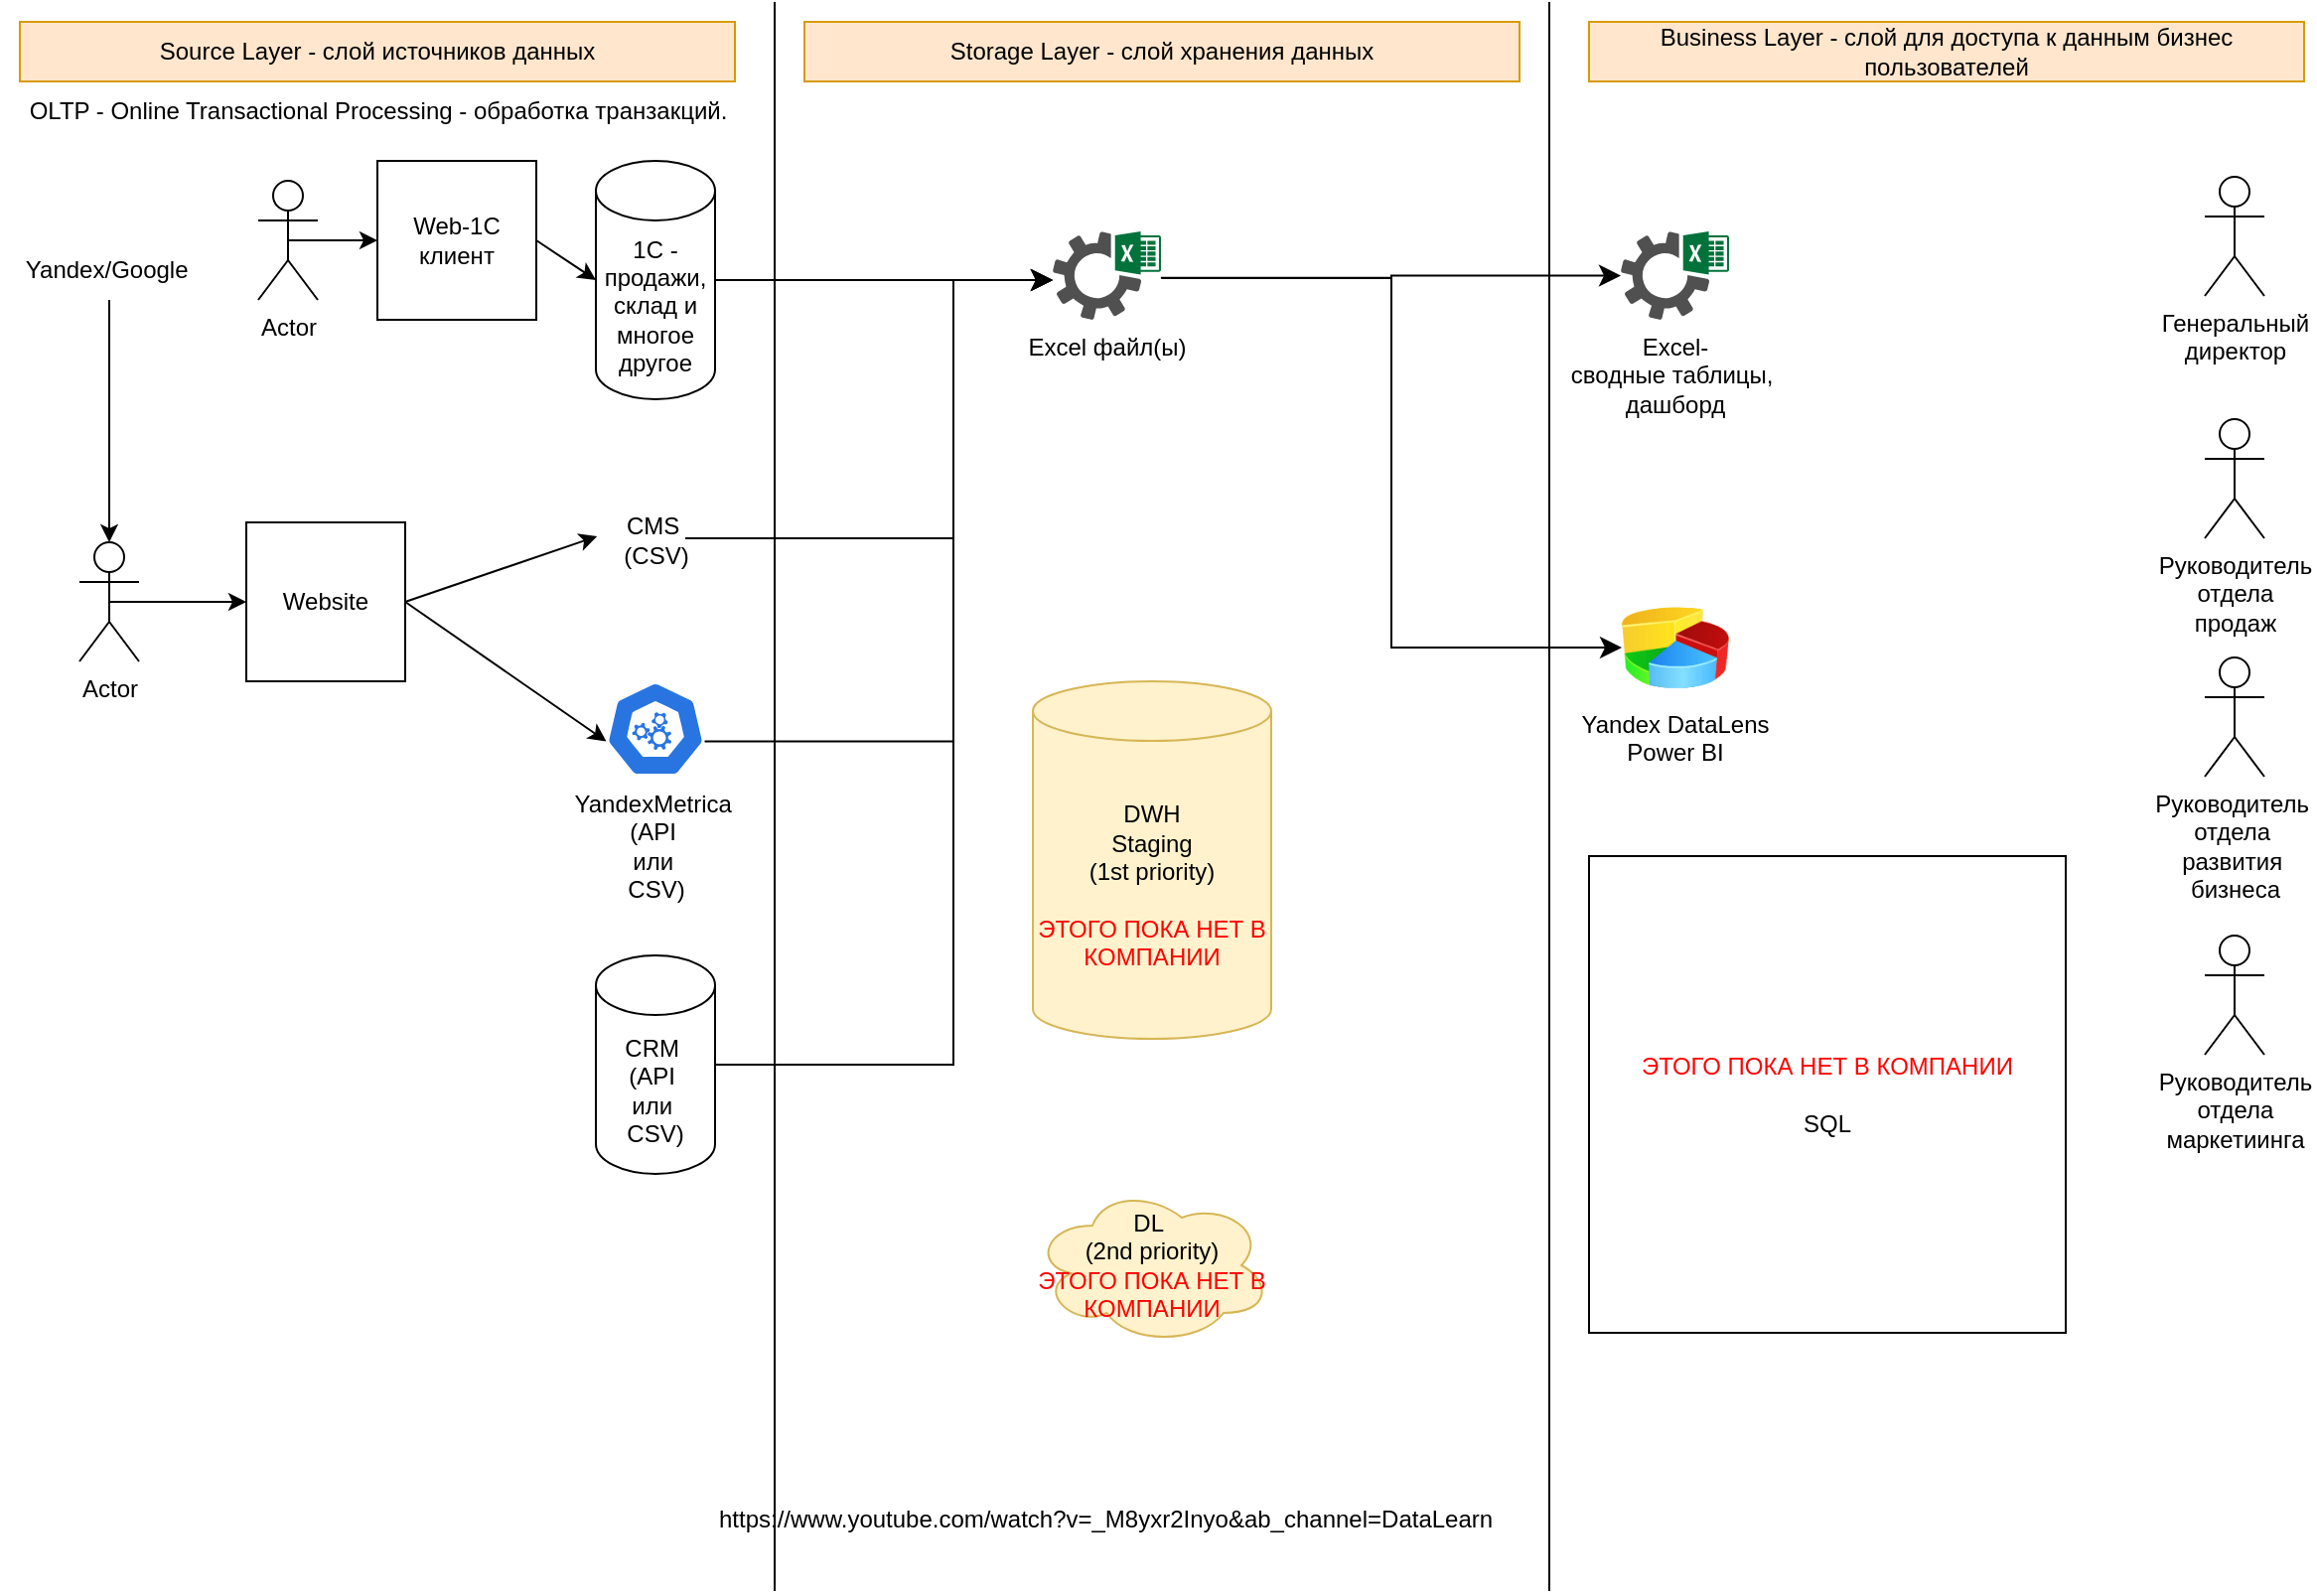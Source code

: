 <mxfile version="24.6.4" type="github">
  <diagram name="Страница — 1" id="Z0kHqJ1dCbN4fKSeqbJ4">
    <mxGraphModel dx="1673" dy="878" grid="1" gridSize="10" guides="1" tooltips="1" connect="1" arrows="1" fold="1" page="1" pageScale="1" pageWidth="1169" pageHeight="827" math="0" shadow="0">
      <root>
        <mxCell id="0" />
        <mxCell id="1" parent="0" />
        <mxCell id="VQpvgcEVDO6ZWq1V-wag-1" value="" style="endArrow=none;html=1;rounded=0;" parent="1" edge="1">
          <mxGeometry width="50" height="50" relative="1" as="geometry">
            <mxPoint x="390" y="800" as="sourcePoint" />
            <mxPoint x="390" as="targetPoint" />
          </mxGeometry>
        </mxCell>
        <mxCell id="VQpvgcEVDO6ZWq1V-wag-4" value="Source Layer - слой источников данных" style="text;html=1;align=center;verticalAlign=middle;whiteSpace=wrap;rounded=0;fillColor=#ffe6cc;strokeColor=#d79b00;" parent="1" vertex="1">
          <mxGeometry x="10" y="10" width="360" height="30" as="geometry" />
        </mxCell>
        <mxCell id="VQpvgcEVDO6ZWq1V-wag-9" value="&lt;div&gt;Storage Layer - слой хранения данных&lt;/div&gt;" style="text;html=1;align=center;verticalAlign=middle;whiteSpace=wrap;rounded=0;fillColor=#ffe6cc;strokeColor=#d79b00;" parent="1" vertex="1">
          <mxGeometry x="405" y="10" width="360" height="30" as="geometry" />
        </mxCell>
        <mxCell id="VQpvgcEVDO6ZWq1V-wag-10" value="Business Layer - слой для доступа к данным бизнес пользователей" style="text;html=1;align=center;verticalAlign=middle;whiteSpace=wrap;rounded=0;fillColor=#ffe6cc;strokeColor=#d79b00;" parent="1" vertex="1">
          <mxGeometry x="800" y="10" width="360" height="30" as="geometry" />
        </mxCell>
        <mxCell id="VQpvgcEVDO6ZWq1V-wag-11" value="" style="endArrow=none;html=1;rounded=0;" parent="1" edge="1">
          <mxGeometry width="50" height="50" relative="1" as="geometry">
            <mxPoint x="780" y="800" as="sourcePoint" />
            <mxPoint x="780" as="targetPoint" />
          </mxGeometry>
        </mxCell>
        <mxCell id="U9vFmx3U4htexn2KVSMJ-1" value="DWH&lt;div&gt;Staging&lt;br&gt;&lt;div&gt;(1st priority)&lt;/div&gt;&lt;/div&gt;&lt;div&gt;&lt;br&gt;&lt;/div&gt;&lt;div&gt;&lt;font color=&quot;#ff0000&quot;&gt;ЭТОГО ПОКА НЕТ В КОМПАНИИ&lt;/font&gt;&lt;/div&gt;" style="shape=cylinder3;whiteSpace=wrap;html=1;boundedLbl=1;backgroundOutline=1;size=15;fillColor=#fff2cc;strokeColor=#d6b656;" vertex="1" parent="1">
          <mxGeometry x="520" y="342" width="120" height="180" as="geometry" />
        </mxCell>
        <mxCell id="U9vFmx3U4htexn2KVSMJ-5" value="Actor" style="shape=umlActor;verticalLabelPosition=bottom;verticalAlign=top;html=1;outlineConnect=0;" vertex="1" parent="1">
          <mxGeometry x="40" y="272" width="30" height="60" as="geometry" />
        </mxCell>
        <mxCell id="U9vFmx3U4htexn2KVSMJ-6" value="Yandex/Google&amp;nbsp;" style="text;html=1;align=center;verticalAlign=middle;resizable=0;points=[];autosize=1;strokeColor=none;fillColor=none;" vertex="1" parent="1">
          <mxGeometry y="120" width="110" height="30" as="geometry" />
        </mxCell>
        <mxCell id="U9vFmx3U4htexn2KVSMJ-7" value="" style="endArrow=classic;html=1;rounded=0;entryX=0.5;entryY=0;entryDx=0;entryDy=0;entryPerimeter=0;" edge="1" parent="1" source="U9vFmx3U4htexn2KVSMJ-6" target="U9vFmx3U4htexn2KVSMJ-5">
          <mxGeometry width="50" height="50" relative="1" as="geometry">
            <mxPoint x="474" y="352" as="sourcePoint" />
            <mxPoint x="524" y="302" as="targetPoint" />
          </mxGeometry>
        </mxCell>
        <mxCell id="U9vFmx3U4htexn2KVSMJ-8" value="" style="endArrow=classic;html=1;rounded=0;exitX=0.5;exitY=0.5;exitDx=0;exitDy=0;exitPerimeter=0;" edge="1" parent="1" source="U9vFmx3U4htexn2KVSMJ-5">
          <mxGeometry width="50" height="50" relative="1" as="geometry">
            <mxPoint x="474" y="352" as="sourcePoint" />
            <mxPoint x="124" y="302" as="targetPoint" />
          </mxGeometry>
        </mxCell>
        <mxCell id="U9vFmx3U4htexn2KVSMJ-9" value="Website" style="whiteSpace=wrap;html=1;aspect=fixed;" vertex="1" parent="1">
          <mxGeometry x="124" y="262" width="80" height="80" as="geometry" />
        </mxCell>
        <mxCell id="U9vFmx3U4htexn2KVSMJ-14" value="Web-1C клиент" style="whiteSpace=wrap;html=1;aspect=fixed;" vertex="1" parent="1">
          <mxGeometry x="190" y="80" width="80" height="80" as="geometry" />
        </mxCell>
        <mxCell id="U9vFmx3U4htexn2KVSMJ-16" value="" style="endArrow=classic;html=1;rounded=0;exitX=1;exitY=0.5;exitDx=0;exitDy=0;entryX=0;entryY=0.5;entryDx=0;entryDy=0;entryPerimeter=0;" edge="1" parent="1" source="U9vFmx3U4htexn2KVSMJ-14" target="U9vFmx3U4htexn2KVSMJ-21">
          <mxGeometry width="50" height="50" relative="1" as="geometry">
            <mxPoint x="250" y="450" as="sourcePoint" />
            <mxPoint x="300" y="120.0" as="targetPoint" />
          </mxGeometry>
        </mxCell>
        <mxCell id="U9vFmx3U4htexn2KVSMJ-17" value="Actor" style="shape=umlActor;verticalLabelPosition=bottom;verticalAlign=top;html=1;outlineConnect=0;" vertex="1" parent="1">
          <mxGeometry x="130" y="90" width="30" height="60" as="geometry" />
        </mxCell>
        <mxCell id="U9vFmx3U4htexn2KVSMJ-18" value="" style="endArrow=classic;html=1;rounded=0;entryX=0;entryY=0.5;entryDx=0;entryDy=0;exitX=0.5;exitY=0.5;exitDx=0;exitDy=0;exitPerimeter=0;" edge="1" parent="1" source="U9vFmx3U4htexn2KVSMJ-17" target="U9vFmx3U4htexn2KVSMJ-14">
          <mxGeometry width="50" height="50" relative="1" as="geometry">
            <mxPoint x="150" y="119" as="sourcePoint" />
            <mxPoint x="180" y="119.37" as="targetPoint" />
          </mxGeometry>
        </mxCell>
        <mxCell id="U9vFmx3U4htexn2KVSMJ-22" value="OLTP - Online Transactional Processing - обработка транзакций." style="text;html=1;align=center;verticalAlign=middle;resizable=0;points=[];autosize=1;strokeColor=none;fillColor=none;" vertex="1" parent="1">
          <mxGeometry x="5" y="40" width="370" height="30" as="geometry" />
        </mxCell>
        <mxCell id="U9vFmx3U4htexn2KVSMJ-23" value="" style="endArrow=classic;html=1;rounded=0;exitX=1;exitY=0.5;exitDx=0;exitDy=0;entryX=0.005;entryY=0.63;entryDx=0;entryDy=0;entryPerimeter=0;" edge="1" parent="1" source="U9vFmx3U4htexn2KVSMJ-9" target="U9vFmx3U4htexn2KVSMJ-38">
          <mxGeometry width="50" height="50" relative="1" as="geometry">
            <mxPoint x="210" y="302" as="sourcePoint" />
            <mxPoint x="279" y="302" as="targetPoint" />
          </mxGeometry>
        </mxCell>
        <mxCell id="U9vFmx3U4htexn2KVSMJ-25" value="" style="endArrow=classic;html=1;rounded=0;exitX=1;exitY=0.5;exitDx=0;exitDy=0;entryX=0.01;entryY=0.45;entryDx=0;entryDy=0;entryPerimeter=0;" edge="1" parent="1" source="U9vFmx3U4htexn2KVSMJ-9" target="U9vFmx3U4htexn2KVSMJ-24">
          <mxGeometry width="50" height="50" relative="1" as="geometry">
            <mxPoint x="209" y="265.8" as="sourcePoint" />
            <mxPoint x="280" y="271.8" as="targetPoint" />
          </mxGeometry>
        </mxCell>
        <mxCell id="U9vFmx3U4htexn2KVSMJ-26" value="DL&amp;nbsp;&lt;div&gt;(2nd priority)&lt;/div&gt;&lt;div&gt;&lt;span style=&quot;color: rgb(255, 0, 0);&quot;&gt;ЭТОГО ПОКА НЕТ В КОМПАНИИ&lt;/span&gt;&lt;br&gt;&lt;/div&gt;" style="ellipse;shape=cloud;whiteSpace=wrap;html=1;fillColor=#fff2cc;strokeColor=#d6b656;" vertex="1" parent="1">
          <mxGeometry x="520" y="596" width="120" height="80" as="geometry" />
        </mxCell>
        <mxCell id="U9vFmx3U4htexn2KVSMJ-29" value="&lt;div&gt;Генеральный&lt;/div&gt;&lt;div&gt;директор&lt;/div&gt;" style="shape=umlActor;verticalLabelPosition=bottom;verticalAlign=top;html=1;outlineConnect=0;" vertex="1" parent="1">
          <mxGeometry x="1110" y="88" width="30" height="60" as="geometry" />
        </mxCell>
        <mxCell id="U9vFmx3U4htexn2KVSMJ-30" value="Руководитель&lt;div&gt;отдела&lt;/div&gt;&lt;div&gt;продаж&lt;/div&gt;" style="shape=umlActor;verticalLabelPosition=bottom;verticalAlign=top;html=1;outlineConnect=0;" vertex="1" parent="1">
          <mxGeometry x="1110" y="210" width="30" height="60" as="geometry" />
        </mxCell>
        <mxCell id="U9vFmx3U4htexn2KVSMJ-31" value="Руководитель&amp;nbsp;&lt;div&gt;отдела&amp;nbsp;&lt;/div&gt;&lt;div&gt;развития&amp;nbsp;&lt;/div&gt;&lt;div&gt;бизнеса&lt;/div&gt;" style="shape=umlActor;verticalLabelPosition=bottom;verticalAlign=top;html=1;outlineConnect=0;" vertex="1" parent="1">
          <mxGeometry x="1110" y="330" width="30" height="60" as="geometry" />
        </mxCell>
        <mxCell id="U9vFmx3U4htexn2KVSMJ-32" value="Руководитель&lt;div&gt;отдела&lt;/div&gt;&lt;div&gt;маркетиинга&lt;/div&gt;" style="shape=umlActor;verticalLabelPosition=bottom;verticalAlign=top;html=1;outlineConnect=0;" vertex="1" parent="1">
          <mxGeometry x="1110" y="470" width="30" height="60" as="geometry" />
        </mxCell>
        <UserObject label="https://www.youtube.com/watch?v=_M8yxr2Inyo&amp;ab_channel=DataLearn" link="https://www.youtube.com/watch?v=_M8yxr2Inyo&amp;ab_channel=DataLearn" id="U9vFmx3U4htexn2KVSMJ-33">
          <mxCell style="text;whiteSpace=wrap;" vertex="1" parent="1">
            <mxGeometry x="360" y="750" width="420" height="40" as="geometry" />
          </mxCell>
        </UserObject>
        <mxCell id="U9vFmx3U4htexn2KVSMJ-34" value="Yandex DataLens&lt;div&gt;Power BI&lt;/div&gt;" style="image;html=1;image=img/lib/clip_art/finance/Pie_Chart_128x128.png" vertex="1" parent="1">
          <mxGeometry x="816.49" y="300" width="54" height="50" as="geometry" />
        </mxCell>
        <mxCell id="U9vFmx3U4htexn2KVSMJ-40" value="Excel-&lt;div&gt;сводные таблицы,&amp;nbsp;&lt;div&gt;дашборд&lt;/div&gt;&lt;/div&gt;" style="sketch=0;pointerEvents=1;shadow=0;dashed=0;html=1;strokeColor=none;fillColor=#505050;labelPosition=center;verticalLabelPosition=bottom;verticalAlign=top;outlineConnect=0;align=center;shape=mxgraph.office.services.excel_services;" vertex="1" parent="1">
          <mxGeometry x="816" y="115.5" width="54.49" height="44.5" as="geometry" />
        </mxCell>
        <mxCell id="U9vFmx3U4htexn2KVSMJ-41" value="&lt;span style=&quot;color: rgb(255, 0, 0);&quot;&gt;ЭТОГО ПОКА НЕТ В КОМПАНИИ&lt;/span&gt;&lt;div&gt;&lt;span style=&quot;color: rgb(255, 0, 0);&quot;&gt;&lt;br&gt;&lt;/span&gt;&lt;/div&gt;&lt;div&gt;&lt;span style=&quot;text-wrap: nowrap;&quot;&gt;SQL&lt;/span&gt;&lt;/div&gt;" style="whiteSpace=wrap;html=1;aspect=fixed;" vertex="1" parent="1">
          <mxGeometry x="800" y="430" width="240" height="240" as="geometry" />
        </mxCell>
        <mxCell id="U9vFmx3U4htexn2KVSMJ-46" value="" style="group" vertex="1" connectable="0" parent="1">
          <mxGeometry x="300" y="480" width="75" height="118" as="geometry" />
        </mxCell>
        <mxCell id="U9vFmx3U4htexn2KVSMJ-4" value="CRM&amp;nbsp;&lt;div&gt;(&lt;span style=&quot;text-wrap: nowrap;&quot;&gt;API&amp;nbsp;&lt;/span&gt;&lt;/div&gt;&lt;div&gt;&lt;span style=&quot;text-wrap: nowrap;&quot;&gt;или&amp;nbsp;&lt;/span&gt;&lt;/div&gt;&lt;div&gt;&lt;span style=&quot;text-wrap: nowrap;&quot;&gt;CSV)&lt;/span&gt;&lt;/div&gt;" style="shape=cylinder3;whiteSpace=wrap;html=1;boundedLbl=1;backgroundOutline=1;size=15;" vertex="1" parent="U9vFmx3U4htexn2KVSMJ-46">
          <mxGeometry width="60" height="110" as="geometry" />
        </mxCell>
        <mxCell id="U9vFmx3U4htexn2KVSMJ-45" value="" style="shape=image;html=1;verticalAlign=top;verticalLabelPosition=bottom;labelBackgroundColor=#ffffff;imageAspect=0;aspect=fixed;image=https://cdn3.iconfinder.com/data/icons/cad-database-presentation-spreadsheet-vector-fil-2/512/19-128.png" vertex="1" parent="U9vFmx3U4htexn2KVSMJ-46">
          <mxGeometry x="45" y="88" width="30" height="30" as="geometry" />
        </mxCell>
        <mxCell id="U9vFmx3U4htexn2KVSMJ-47" value="" style="group" vertex="1" connectable="0" parent="1">
          <mxGeometry x="275" y="342" width="110" height="118" as="geometry" />
        </mxCell>
        <mxCell id="U9vFmx3U4htexn2KVSMJ-19" value="YandexMetrica&amp;nbsp;&lt;div&gt;(API&amp;nbsp;&lt;/div&gt;&lt;div&gt;или&amp;nbsp;&lt;/div&gt;&lt;div&gt;CSV)&lt;/div&gt;" style="text;html=1;align=center;verticalAlign=middle;resizable=0;points=[];autosize=1;strokeColor=none;fillColor=none;" vertex="1" parent="U9vFmx3U4htexn2KVSMJ-47">
          <mxGeometry y="48" width="110" height="70" as="geometry" />
        </mxCell>
        <mxCell id="U9vFmx3U4htexn2KVSMJ-38" value="" style="aspect=fixed;sketch=0;html=1;dashed=0;whitespace=wrap;verticalLabelPosition=bottom;verticalAlign=top;fillColor=#2875E2;strokeColor=#ffffff;points=[[0.005,0.63,0],[0.1,0.2,0],[0.9,0.2,0],[0.5,0,0],[0.995,0.63,0],[0.72,0.99,0],[0.5,1,0],[0.28,0.99,0]];shape=mxgraph.kubernetes.icon2;prIcon=api" vertex="1" parent="U9vFmx3U4htexn2KVSMJ-47">
          <mxGeometry x="30" width="50" height="48" as="geometry" />
        </mxCell>
        <mxCell id="U9vFmx3U4htexn2KVSMJ-44" value="" style="shape=image;html=1;verticalAlign=top;verticalLabelPosition=bottom;labelBackgroundColor=#ffffff;imageAspect=0;aspect=fixed;image=https://cdn3.iconfinder.com/data/icons/cad-database-presentation-spreadsheet-vector-fil-2/512/19-128.png" vertex="1" parent="U9vFmx3U4htexn2KVSMJ-47">
          <mxGeometry x="70" y="88" width="30" height="30" as="geometry" />
        </mxCell>
        <mxCell id="U9vFmx3U4htexn2KVSMJ-48" value="" style="group" vertex="1" connectable="0" parent="1">
          <mxGeometry x="300" y="251" width="75" height="49" as="geometry" />
        </mxCell>
        <mxCell id="U9vFmx3U4htexn2KVSMJ-24" value="CMS&amp;nbsp;&lt;div&gt;(CSV)&lt;/div&gt;" style="text;html=1;align=center;verticalAlign=middle;resizable=0;points=[];autosize=1;strokeColor=none;fillColor=none;" vertex="1" parent="U9vFmx3U4htexn2KVSMJ-48">
          <mxGeometry width="60" height="40" as="geometry" />
        </mxCell>
        <mxCell id="U9vFmx3U4htexn2KVSMJ-43" value="" style="shape=image;html=1;verticalAlign=top;verticalLabelPosition=bottom;labelBackgroundColor=#ffffff;imageAspect=0;aspect=fixed;image=https://cdn3.iconfinder.com/data/icons/cad-database-presentation-spreadsheet-vector-fil-2/512/19-128.png" vertex="1" parent="U9vFmx3U4htexn2KVSMJ-48">
          <mxGeometry x="45" y="19" width="30" height="30" as="geometry" />
        </mxCell>
        <mxCell id="U9vFmx3U4htexn2KVSMJ-49" value="" style="group" vertex="1" connectable="0" parent="1">
          <mxGeometry x="300" y="80" width="75" height="130" as="geometry" />
        </mxCell>
        <mxCell id="U9vFmx3U4htexn2KVSMJ-21" value="1С - продажи, склад и многое другое" style="shape=cylinder3;whiteSpace=wrap;html=1;boundedLbl=1;backgroundOutline=1;size=15;" vertex="1" parent="U9vFmx3U4htexn2KVSMJ-49">
          <mxGeometry width="60" height="120" as="geometry" />
        </mxCell>
        <mxCell id="U9vFmx3U4htexn2KVSMJ-42" value="" style="shape=image;html=1;verticalAlign=top;verticalLabelPosition=bottom;labelBackgroundColor=#ffffff;imageAspect=0;aspect=fixed;image=https://cdn3.iconfinder.com/data/icons/cad-database-presentation-spreadsheet-vector-fil-2/512/19-128.png" vertex="1" parent="U9vFmx3U4htexn2KVSMJ-49">
          <mxGeometry x="45" y="100" width="30" height="30" as="geometry" />
        </mxCell>
        <mxCell id="U9vFmx3U4htexn2KVSMJ-50" value="Excel файл(ы)" style="sketch=0;pointerEvents=1;shadow=0;dashed=0;html=1;strokeColor=none;fillColor=#505050;labelPosition=center;verticalLabelPosition=bottom;verticalAlign=top;outlineConnect=0;align=center;shape=mxgraph.office.services.excel_services;" vertex="1" parent="1">
          <mxGeometry x="530" y="115.5" width="54.49" height="44.5" as="geometry" />
        </mxCell>
        <mxCell id="U9vFmx3U4htexn2KVSMJ-54" value="" style="edgeStyle=elbowEdgeStyle;elbow=horizontal;endArrow=classic;html=1;curved=0;rounded=0;endSize=8;startSize=8;entryX=0;entryY=0.5;entryDx=0;entryDy=0;exitX=0.999;exitY=0.524;exitDx=0;exitDy=0;exitPerimeter=0;" edge="1" parent="1" source="U9vFmx3U4htexn2KVSMJ-50" target="U9vFmx3U4htexn2KVSMJ-34">
          <mxGeometry width="50" height="50" relative="1" as="geometry">
            <mxPoint x="610" y="270" as="sourcePoint" />
            <mxPoint x="660" y="220" as="targetPoint" />
          </mxGeometry>
        </mxCell>
        <mxCell id="U9vFmx3U4htexn2KVSMJ-56" value="" style="edgeStyle=elbowEdgeStyle;elbow=horizontal;endArrow=classic;html=1;curved=0;rounded=0;endSize=8;startSize=8;entryX=0;entryY=0.551;entryDx=0;entryDy=0;entryPerimeter=0;exitX=0;exitY=0;exitDx=0;exitDy=0;" edge="1" parent="1" source="U9vFmx3U4htexn2KVSMJ-43" target="U9vFmx3U4htexn2KVSMJ-50">
          <mxGeometry width="50" height="50" relative="1" as="geometry">
            <mxPoint x="594" y="148" as="sourcePoint" />
            <mxPoint x="826" y="335" as="targetPoint" />
            <Array as="points">
              <mxPoint x="480" y="210" />
            </Array>
          </mxGeometry>
        </mxCell>
        <mxCell id="U9vFmx3U4htexn2KVSMJ-57" value="" style="edgeStyle=elbowEdgeStyle;elbow=horizontal;endArrow=classic;html=1;curved=0;rounded=0;endSize=8;startSize=8;exitX=0.995;exitY=0.63;exitDx=0;exitDy=0;exitPerimeter=0;" edge="1" parent="1" source="U9vFmx3U4htexn2KVSMJ-38">
          <mxGeometry width="50" height="50" relative="1" as="geometry">
            <mxPoint x="370" y="281" as="sourcePoint" />
            <mxPoint x="530" y="140" as="targetPoint" />
            <Array as="points">
              <mxPoint x="480" y="260" />
            </Array>
          </mxGeometry>
        </mxCell>
        <mxCell id="U9vFmx3U4htexn2KVSMJ-58" value="" style="edgeStyle=elbowEdgeStyle;elbow=horizontal;endArrow=classic;html=1;curved=0;rounded=0;endSize=8;startSize=8;exitX=1;exitY=0.5;exitDx=0;exitDy=0;exitPerimeter=0;" edge="1" parent="1" source="U9vFmx3U4htexn2KVSMJ-4">
          <mxGeometry width="50" height="50" relative="1" as="geometry">
            <mxPoint x="340" y="558.62" as="sourcePoint" />
            <mxPoint x="530" y="140" as="targetPoint" />
            <Array as="points">
              <mxPoint x="480" y="350" />
            </Array>
          </mxGeometry>
        </mxCell>
        <mxCell id="U9vFmx3U4htexn2KVSMJ-59" value="" style="edgeStyle=elbowEdgeStyle;elbow=horizontal;endArrow=classic;html=1;curved=0;rounded=0;endSize=8;startSize=8;exitX=1;exitY=0.5;exitDx=0;exitDy=0;exitPerimeter=0;" edge="1" parent="1" source="U9vFmx3U4htexn2KVSMJ-21">
          <mxGeometry width="50" height="50" relative="1" as="geometry">
            <mxPoint x="350" y="568.62" as="sourcePoint" />
            <mxPoint x="530" y="140" as="targetPoint" />
          </mxGeometry>
        </mxCell>
        <mxCell id="U9vFmx3U4htexn2KVSMJ-60" value="" style="edgeStyle=elbowEdgeStyle;elbow=horizontal;endArrow=classic;html=1;curved=0;rounded=0;endSize=8;startSize=8;" edge="1" parent="1" target="U9vFmx3U4htexn2KVSMJ-40">
          <mxGeometry width="50" height="50" relative="1" as="geometry">
            <mxPoint x="585" y="139" as="sourcePoint" />
            <mxPoint x="816" y="134.76" as="targetPoint" />
          </mxGeometry>
        </mxCell>
      </root>
    </mxGraphModel>
  </diagram>
</mxfile>
